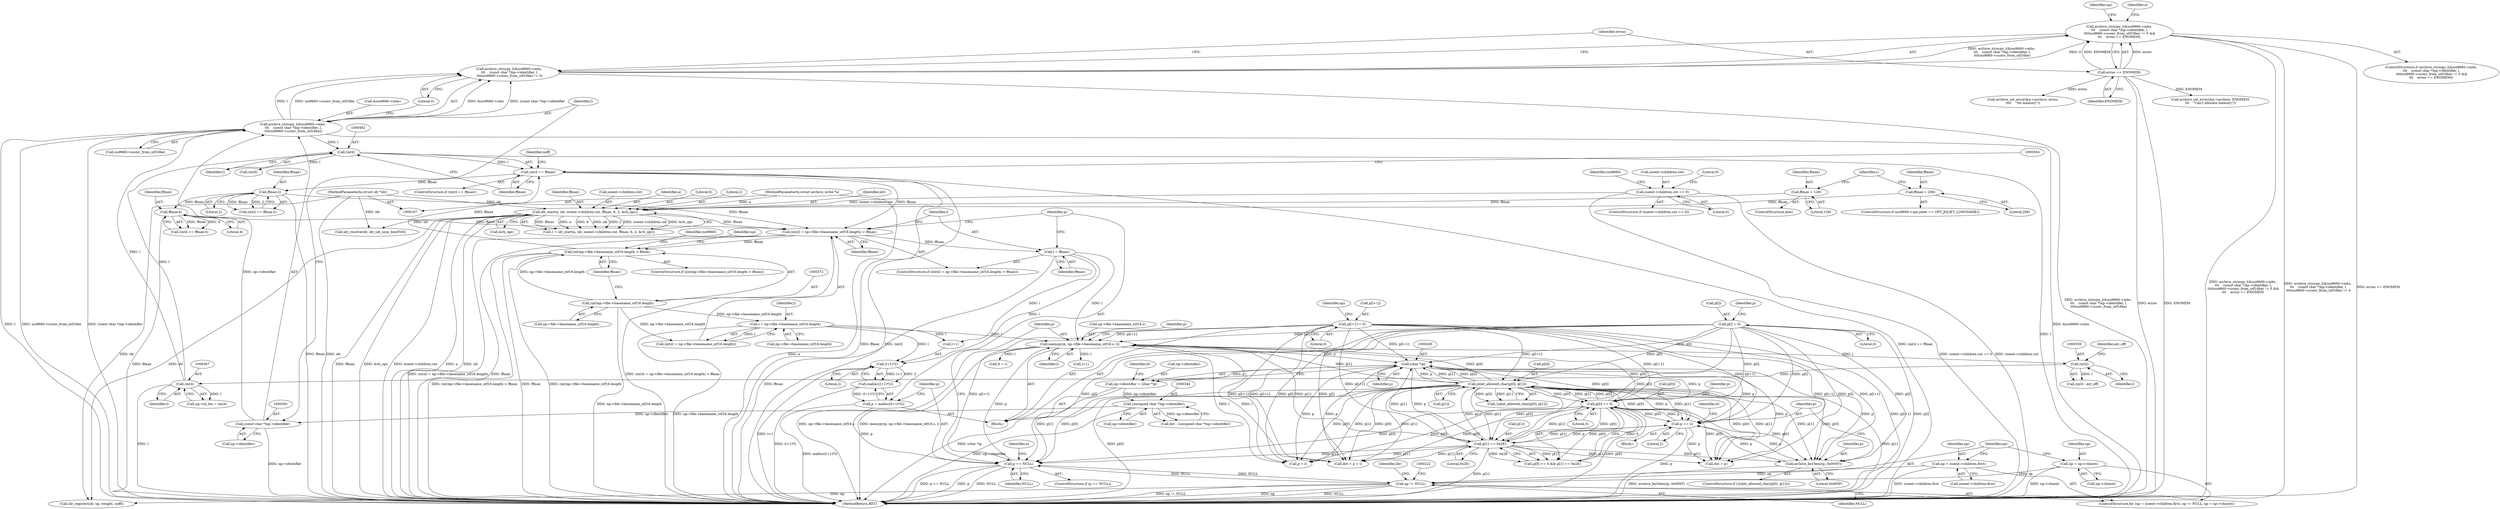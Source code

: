 digraph "1_libarchive_3014e198@API" {
"1000383" [label="(Call,archive_strncpy_l(&iso9660->mbs,\n \t\t\t    (const char *)np->identifier, l,\n \t\t\t\tiso9660->sconv_from_utf16be) != 0 &&\n\t\t\t    errno == ENOMEM)"];
"1000384" [label="(Call,archive_strncpy_l(&iso9660->mbs,\n \t\t\t    (const char *)np->identifier, l,\n \t\t\t\tiso9660->sconv_from_utf16be) != 0)"];
"1000385" [label="(Call,archive_strncpy_l(&iso9660->mbs,\n \t\t\t    (const char *)np->identifier, l,\n \t\t\t\tiso9660->sconv_from_utf16be))"];
"1000390" [label="(Call,(const char *)np->identifier)"];
"1000343" [label="(Call,(unsigned char *)np->identifier)"];
"1000280" [label="(Call,np->identifier = (char *)p)"];
"1000284" [label="(Call,(char *)p)"];
"1000258" [label="(Call,memcpy(p, np->file->basename_utf16.s, l))"];
"1000305" [label="(Call,joliet_allowed_char(p[0], p[1]))"];
"1000318" [label="(Call,p[0] == 0)"];
"1000331" [label="(Call,p += 2)"];
"1000268" [label="(Call,p[l] = 0)"];
"1000273" [label="(Call,p[l+1] = 0)"];
"1000323" [label="(Call,p[1] == 0x2E)"];
"1000312" [label="(Call,archive_be16enc(p, 0x005F))"];
"1000245" [label="(Call,p == NULL)"];
"1000236" [label="(Call,p = malloc((l+1)*2))"];
"1000238" [label="(Call,malloc((l+1)*2))"];
"1000239" [label="(Call,(l+1)*2)"];
"1000233" [label="(Call,l = ffmax)"];
"1000220" [label="(Call,(int)(l = np->file->basename_utf16.length) > ffmax)"];
"1000490" [label="(Call,(int)l == ffmax)"];
"1000491" [label="(Call,(int)l)"];
"1000366" [label="(Call,(int)l)"];
"1000358" [label="(Call,(int)l)"];
"1000370" [label="(Call,(int)np->file->basename_utf16.length > ffmax)"];
"1000371" [label="(Call,(int)np->file->basename_utf16.length)"];
"1000506" [label="(Call,ffmax-2)"];
"1000520" [label="(Call,ffmax-4)"];
"1000154" [label="(Call,idr_start(a, idr, isoent->children.cnt, ffmax, 6, 2, &rb_ops))"];
"1000108" [label="(MethodParameterIn,struct archive_write *a)"];
"1000110" [label="(MethodParameterIn,struct idr *idr)"];
"1000123" [label="(Call,isoent->children.cnt == 0)"];
"1000149" [label="(Call,ffmax = 128)"];
"1000145" [label="(Call,ffmax = 206)"];
"1000223" [label="(Call,l = np->file->basename_utf16.length)"];
"1000205" [label="(Call,np != NULL)"];
"1000208" [label="(Call,np = np->chnext)"];
"1000198" [label="(Call,np = isoent->children.first)"];
"1000400" [label="(Call,errno == ENOMEM)"];
"1000305" [label="(Call,joliet_allowed_char(p[0], p[1]))"];
"1000491" [label="(Call,(int)l)"];
"1000333" [label="(Literal,2)"];
"1000153" [label="(Identifier,r)"];
"1000235" [label="(Identifier,ffmax)"];
"1000358" [label="(Call,(int)l)"];
"1000236" [label="(Call,p = malloc((l+1)*2))"];
"1000493" [label="(Identifier,l)"];
"1000225" [label="(Call,np->file->basename_utf16.length)"];
"1000247" [label="(Identifier,NULL)"];
"1000496" [label="(Identifier,noff)"];
"1000506" [label="(Call,ffmax-2)"];
"1000360" [label="(Identifier,l)"];
"1000108" [label="(MethodParameterIn,struct archive_write *a)"];
"1000400" [label="(Call,errno == ENOMEM)"];
"1000154" [label="(Call,idr_start(a, idr, isoent->children.cnt, ffmax, 6, 2, &rb_ops))"];
"1000288" [label="(Identifier,lt)"];
"1000395" [label="(Identifier,l)"];
"1000234" [label="(Identifier,l)"];
"1000415" [label="(Identifier,np)"];
"1000131" [label="(Literal,0)"];
"1000240" [label="(Call,l+1)"];
"1000402" [label="(Identifier,ENOMEM)"];
"1000318" [label="(Call,p[0] == 0)"];
"1000268" [label="(Call,p[l] = 0)"];
"1000304" [label="(Call,!joliet_allowed_char(p[0], p[1]))"];
"1000232" [label="(Identifier,ffmax)"];
"1000522" [label="(Literal,4)"];
"1000281" [label="(Call,np->identifier)"];
"1000520" [label="(Call,ffmax-4)"];
"1000392" [label="(Call,np->identifier)"];
"1000494" [label="(Identifier,ffmax)"];
"1000145" [label="(Call,ffmax = 206)"];
"1000219" [label="(ControlStructure,if ((int)(l = np->file->basename_utf16.length) > ffmax))"];
"1000258" [label="(Call,memcpy(p, np->file->basename_utf16.s, l))"];
"1000269" [label="(Call,p[l])"];
"1000361" [label="(Identifier,ext_off)"];
"1000147" [label="(Literal,206)"];
"1000396" [label="(Call,iso9660->sconv_from_utf16be)"];
"1000345" [label="(Call,np->identifier)"];
"1000199" [label="(Identifier,np)"];
"1000357" [label="(Call,(int)l - ext_off)"];
"1000383" [label="(Call,archive_strncpy_l(&iso9660->mbs,\n \t\t\t    (const char *)np->identifier, l,\n \t\t\t\tiso9660->sconv_from_utf16be) != 0 &&\n\t\t\t    errno == ENOMEM)"];
"1000386" [label="(Call,&iso9660->mbs)"];
"1000233" [label="(Call,l = ffmax)"];
"1000272" [label="(Literal,0)"];
"1000156" [label="(Identifier,idr)"];
"1000542" [label="(MethodReturn,RET)"];
"1000110" [label="(MethodParameterIn,struct idr *idr)"];
"1000490" [label="(Call,(int)l == ffmax)"];
"1000208" [label="(Call,np = np->chnext)"];
"1000335" [label="(Identifier,lt)"];
"1000151" [label="(Literal,128)"];
"1000446" [label="(Identifier,np)"];
"1000249" [label="(Call,archive_set_error(&a->archive, ENOMEM,\n\t\t\t    \"Can't allocate memory\"))"];
"1000303" [label="(ControlStructure,if (!joliet_allowed_char(p[0], p[1])))"];
"1000366" [label="(Call,(int)l)"];
"1000314" [label="(Literal,0x005F)"];
"1000390" [label="(Call,(const char *)np->identifier)"];
"1000388" [label="(Identifier,iso9660)"];
"1000165" [label="(Call,&rb_ops)"];
"1000322" [label="(Literal,0)"];
"1000317" [label="(Call,p[0] == 0 && p[1] == 0x2E)"];
"1000324" [label="(Call,p[1])"];
"1000280" [label="(Call,np->identifier = (char *)p)"];
"1000270" [label="(Identifier,p)"];
"1000343" [label="(Call,(unsigned char *)np->identifier)"];
"1000332" [label="(Identifier,p)"];
"1000532" [label="(Call,idr_register(idr, np, weight, noff))"];
"1000273" [label="(Call,p[l+1] = 0)"];
"1000368" [label="(Identifier,l)"];
"1000309" [label="(Call,p[1])"];
"1000323" [label="(Call,p[1] == 0x2E)"];
"1000407" [label="(Identifier,a)"];
"1000205" [label="(Call,np != NULL)"];
"1000129" [label="(Literal,0)"];
"1000206" [label="(Identifier,np)"];
"1000284" [label="(Call,(char *)p)"];
"1000152" [label="(Call,r = idr_start(a, idr, isoent->children.cnt, ffmax, 6, 2, &rb_ops))"];
"1000370" [label="(Call,(int)np->file->basename_utf16.length > ffmax)"];
"1000221" [label="(Call,(int)(l = np->file->basename_utf16.length))"];
"1000502" [label="(Call,(int)l == ffmax-2)"];
"1000220" [label="(Call,(int)(l = np->file->basename_utf16.length) > ffmax)"];
"1000292" [label="(Call,p + l)"];
"1000259" [label="(Identifier,p)"];
"1000302" [label="(Block,)"];
"1000162" [label="(Identifier,ffmax)"];
"1000267" [label="(Identifier,l)"];
"1000245" [label="(Call,p == NULL)"];
"1000276" [label="(Call,l+1)"];
"1000237" [label="(Identifier,p)"];
"1000279" [label="(Literal,0)"];
"1000150" [label="(Identifier,ffmax)"];
"1000146" [label="(Identifier,ffmax)"];
"1000327" [label="(Literal,0x2E)"];
"1000385" [label="(Call,archive_strncpy_l(&iso9660->mbs,\n \t\t\t    (const char *)np->identifier, l,\n \t\t\t\tiso9660->sconv_from_utf16be))"];
"1000341" [label="(Call,dot - (unsigned char *)np->identifier)"];
"1000507" [label="(Identifier,ffmax)"];
"1000149" [label="(Call,ffmax = 128)"];
"1000207" [label="(Identifier,NULL)"];
"1000210" [label="(Call,np->chnext)"];
"1000401" [label="(Identifier,errno)"];
"1000325" [label="(Identifier,p)"];
"1000157" [label="(Call,isoent->children.cnt)"];
"1000224" [label="(Identifier,l)"];
"1000246" [label="(Identifier,p)"];
"1000239" [label="(Call,(l+1)*2)"];
"1000537" [label="(Call,idr_resolve(idr, idr_set_num_beutf16))"];
"1000275" [label="(Identifier,p)"];
"1000382" [label="(ControlStructure,if (archive_strncpy_l(&iso9660->mbs,\n \t\t\t    (const char *)np->identifier, l,\n \t\t\t\tiso9660->sconv_from_utf16be) != 0 &&\n\t\t\t    errno == ENOMEM))"];
"1000516" [label="(Call,(int)l == ffmax-4)"];
"1000238" [label="(Call,malloc((l+1)*2))"];
"1000282" [label="(Identifier,np)"];
"1000362" [label="(Call,np->id_len = (int)l)"];
"1000489" [label="(ControlStructure,if ((int)l == ffmax))"];
"1000243" [label="(Literal,2)"];
"1000155" [label="(Identifier,a)"];
"1000209" [label="(Identifier,np)"];
"1000290" [label="(Call,dot = p + l)"];
"1000373" [label="(Call,np->file->basename_utf16.length)"];
"1000133" [label="(Identifier,iso9660)"];
"1000404" [label="(Call,archive_set_error(&a->archive, errno,\n\t\t\t\t    \"No memory\"))"];
"1000380" [label="(Identifier,ffmax)"];
"1000148" [label="(ControlStructure,else)"];
"1000163" [label="(Literal,6)"];
"1000244" [label="(ControlStructure,if (p == NULL))"];
"1000521" [label="(Identifier,ffmax)"];
"1000312" [label="(Call,archive_be16enc(p, 0x005F))"];
"1000369" [label="(ControlStructure,if ((int)np->file->basename_utf16.length > ffmax))"];
"1000328" [label="(Call,dot = p)"];
"1000384" [label="(Call,archive_strncpy_l(&iso9660->mbs,\n \t\t\t    (const char *)np->identifier, l,\n \t\t\t\tiso9660->sconv_from_utf16be) != 0)"];
"1000213" [label="(Block,)"];
"1000137" [label="(ControlStructure,if (iso9660->opt.joliet == OPT_JOLIET_LONGNAME))"];
"1000252" [label="(Identifier,a)"];
"1000313" [label="(Identifier,p)"];
"1000508" [label="(Literal,2)"];
"1000399" [label="(Literal,0)"];
"1000503" [label="(Call,(int)l)"];
"1000371" [label="(Call,(int)np->file->basename_utf16.length)"];
"1000260" [label="(Call,np->file->basename_utf16.s)"];
"1000319" [label="(Call,p[0])"];
"1000223" [label="(Call,l = np->file->basename_utf16.length)"];
"1000164" [label="(Literal,2)"];
"1000331" [label="(Call,p += 2)"];
"1000274" [label="(Call,p[l+1])"];
"1000306" [label="(Call,p[0])"];
"1000538" [label="(Identifier,idr)"];
"1000123" [label="(Call,isoent->children.cnt == 0)"];
"1000287" [label="(Call,lt = l)"];
"1000197" [label="(ControlStructure,for (np = isoent->children.first; np != NULL; np = np->chnext))"];
"1000200" [label="(Call,isoent->children.first)"];
"1000124" [label="(Call,isoent->children.cnt)"];
"1000198" [label="(Call,np = isoent->children.first)"];
"1000286" [label="(Identifier,p)"];
"1000122" [label="(ControlStructure,if (isoent->children.cnt == 0))"];
"1000383" -> "1000382"  [label="AST: "];
"1000383" -> "1000384"  [label="CFG: "];
"1000383" -> "1000400"  [label="CFG: "];
"1000384" -> "1000383"  [label="AST: "];
"1000400" -> "1000383"  [label="AST: "];
"1000407" -> "1000383"  [label="CFG: "];
"1000415" -> "1000383"  [label="CFG: "];
"1000383" -> "1000542"  [label="DDG: archive_strncpy_l(&iso9660->mbs,\n \t\t\t    (const char *)np->identifier, l,\n \t\t\t\tiso9660->sconv_from_utf16be) != 0 &&\n\t\t\t    errno == ENOMEM"];
"1000383" -> "1000542"  [label="DDG: archive_strncpy_l(&iso9660->mbs,\n \t\t\t    (const char *)np->identifier, l,\n \t\t\t\tiso9660->sconv_from_utf16be) != 0"];
"1000383" -> "1000542"  [label="DDG: errno == ENOMEM"];
"1000384" -> "1000383"  [label="DDG: archive_strncpy_l(&iso9660->mbs,\n \t\t\t    (const char *)np->identifier, l,\n \t\t\t\tiso9660->sconv_from_utf16be)"];
"1000384" -> "1000383"  [label="DDG: 0"];
"1000400" -> "1000383"  [label="DDG: errno"];
"1000400" -> "1000383"  [label="DDG: ENOMEM"];
"1000384" -> "1000399"  [label="CFG: "];
"1000385" -> "1000384"  [label="AST: "];
"1000399" -> "1000384"  [label="AST: "];
"1000401" -> "1000384"  [label="CFG: "];
"1000384" -> "1000542"  [label="DDG: archive_strncpy_l(&iso9660->mbs,\n \t\t\t    (const char *)np->identifier, l,\n \t\t\t\tiso9660->sconv_from_utf16be)"];
"1000385" -> "1000384"  [label="DDG: &iso9660->mbs"];
"1000385" -> "1000384"  [label="DDG: (const char *)np->identifier"];
"1000385" -> "1000384"  [label="DDG: l"];
"1000385" -> "1000384"  [label="DDG: iso9660->sconv_from_utf16be"];
"1000385" -> "1000396"  [label="CFG: "];
"1000386" -> "1000385"  [label="AST: "];
"1000390" -> "1000385"  [label="AST: "];
"1000395" -> "1000385"  [label="AST: "];
"1000396" -> "1000385"  [label="AST: "];
"1000399" -> "1000385"  [label="CFG: "];
"1000385" -> "1000542"  [label="DDG: iso9660->sconv_from_utf16be"];
"1000385" -> "1000542"  [label="DDG: (const char *)np->identifier"];
"1000385" -> "1000542"  [label="DDG: &iso9660->mbs"];
"1000385" -> "1000542"  [label="DDG: l"];
"1000390" -> "1000385"  [label="DDG: np->identifier"];
"1000366" -> "1000385"  [label="DDG: l"];
"1000385" -> "1000491"  [label="DDG: l"];
"1000390" -> "1000392"  [label="CFG: "];
"1000391" -> "1000390"  [label="AST: "];
"1000392" -> "1000390"  [label="AST: "];
"1000395" -> "1000390"  [label="CFG: "];
"1000390" -> "1000542"  [label="DDG: np->identifier"];
"1000343" -> "1000390"  [label="DDG: np->identifier"];
"1000343" -> "1000341"  [label="AST: "];
"1000343" -> "1000345"  [label="CFG: "];
"1000344" -> "1000343"  [label="AST: "];
"1000345" -> "1000343"  [label="AST: "];
"1000341" -> "1000343"  [label="CFG: "];
"1000343" -> "1000542"  [label="DDG: np->identifier"];
"1000343" -> "1000341"  [label="DDG: np->identifier"];
"1000280" -> "1000343"  [label="DDG: np->identifier"];
"1000280" -> "1000213"  [label="AST: "];
"1000280" -> "1000284"  [label="CFG: "];
"1000281" -> "1000280"  [label="AST: "];
"1000284" -> "1000280"  [label="AST: "];
"1000288" -> "1000280"  [label="CFG: "];
"1000280" -> "1000542"  [label="DDG: (char *)p"];
"1000284" -> "1000280"  [label="DDG: p"];
"1000284" -> "1000286"  [label="CFG: "];
"1000285" -> "1000284"  [label="AST: "];
"1000286" -> "1000284"  [label="AST: "];
"1000258" -> "1000284"  [label="DDG: p"];
"1000305" -> "1000284"  [label="DDG: p[1]"];
"1000305" -> "1000284"  [label="DDG: p[0]"];
"1000318" -> "1000284"  [label="DDG: p[0]"];
"1000268" -> "1000284"  [label="DDG: p[l]"];
"1000273" -> "1000284"  [label="DDG: p[l+1]"];
"1000323" -> "1000284"  [label="DDG: p[1]"];
"1000284" -> "1000290"  [label="DDG: p"];
"1000284" -> "1000292"  [label="DDG: p"];
"1000284" -> "1000305"  [label="DDG: p"];
"1000284" -> "1000312"  [label="DDG: p"];
"1000284" -> "1000318"  [label="DDG: p"];
"1000284" -> "1000323"  [label="DDG: p"];
"1000284" -> "1000328"  [label="DDG: p"];
"1000284" -> "1000331"  [label="DDG: p"];
"1000258" -> "1000213"  [label="AST: "];
"1000258" -> "1000267"  [label="CFG: "];
"1000259" -> "1000258"  [label="AST: "];
"1000260" -> "1000258"  [label="AST: "];
"1000267" -> "1000258"  [label="AST: "];
"1000270" -> "1000258"  [label="CFG: "];
"1000258" -> "1000542"  [label="DDG: np->file->basename_utf16.s"];
"1000258" -> "1000542"  [label="DDG: memcpy(p, np->file->basename_utf16.s, l)"];
"1000305" -> "1000258"  [label="DDG: p[1]"];
"1000305" -> "1000258"  [label="DDG: p[0]"];
"1000318" -> "1000258"  [label="DDG: p[0]"];
"1000268" -> "1000258"  [label="DDG: p[l]"];
"1000273" -> "1000258"  [label="DDG: p[l+1]"];
"1000323" -> "1000258"  [label="DDG: p[1]"];
"1000245" -> "1000258"  [label="DDG: p"];
"1000233" -> "1000258"  [label="DDG: l"];
"1000223" -> "1000258"  [label="DDG: l"];
"1000258" -> "1000276"  [label="DDG: l"];
"1000258" -> "1000287"  [label="DDG: l"];
"1000258" -> "1000290"  [label="DDG: l"];
"1000258" -> "1000292"  [label="DDG: l"];
"1000258" -> "1000358"  [label="DDG: l"];
"1000305" -> "1000304"  [label="AST: "];
"1000305" -> "1000309"  [label="CFG: "];
"1000306" -> "1000305"  [label="AST: "];
"1000309" -> "1000305"  [label="AST: "];
"1000304" -> "1000305"  [label="CFG: "];
"1000305" -> "1000542"  [label="DDG: p[1]"];
"1000305" -> "1000542"  [label="DDG: p[0]"];
"1000305" -> "1000245"  [label="DDG: p[1]"];
"1000305" -> "1000245"  [label="DDG: p[0]"];
"1000305" -> "1000290"  [label="DDG: p[0]"];
"1000305" -> "1000290"  [label="DDG: p[1]"];
"1000305" -> "1000292"  [label="DDG: p[0]"];
"1000305" -> "1000292"  [label="DDG: p[1]"];
"1000305" -> "1000304"  [label="DDG: p[0]"];
"1000305" -> "1000304"  [label="DDG: p[1]"];
"1000318" -> "1000305"  [label="DDG: p[0]"];
"1000331" -> "1000305"  [label="DDG: p"];
"1000268" -> "1000305"  [label="DDG: p[l]"];
"1000273" -> "1000305"  [label="DDG: p[l+1]"];
"1000323" -> "1000305"  [label="DDG: p[1]"];
"1000305" -> "1000312"  [label="DDG: p[1]"];
"1000305" -> "1000312"  [label="DDG: p[0]"];
"1000305" -> "1000318"  [label="DDG: p[0]"];
"1000305" -> "1000318"  [label="DDG: p[1]"];
"1000305" -> "1000323"  [label="DDG: p[1]"];
"1000305" -> "1000323"  [label="DDG: p[0]"];
"1000305" -> "1000328"  [label="DDG: p[1]"];
"1000305" -> "1000328"  [label="DDG: p[0]"];
"1000305" -> "1000331"  [label="DDG: p[1]"];
"1000305" -> "1000331"  [label="DDG: p[0]"];
"1000318" -> "1000317"  [label="AST: "];
"1000318" -> "1000322"  [label="CFG: "];
"1000319" -> "1000318"  [label="AST: "];
"1000322" -> "1000318"  [label="AST: "];
"1000325" -> "1000318"  [label="CFG: "];
"1000317" -> "1000318"  [label="CFG: "];
"1000318" -> "1000542"  [label="DDG: p[0]"];
"1000318" -> "1000245"  [label="DDG: p[0]"];
"1000318" -> "1000290"  [label="DDG: p[0]"];
"1000318" -> "1000292"  [label="DDG: p[0]"];
"1000318" -> "1000312"  [label="DDG: p[0]"];
"1000318" -> "1000317"  [label="DDG: p[0]"];
"1000318" -> "1000317"  [label="DDG: 0"];
"1000331" -> "1000318"  [label="DDG: p"];
"1000268" -> "1000318"  [label="DDG: p[l]"];
"1000273" -> "1000318"  [label="DDG: p[l+1]"];
"1000323" -> "1000318"  [label="DDG: p[1]"];
"1000318" -> "1000323"  [label="DDG: p[0]"];
"1000318" -> "1000328"  [label="DDG: p[0]"];
"1000318" -> "1000331"  [label="DDG: p[0]"];
"1000331" -> "1000302"  [label="AST: "];
"1000331" -> "1000333"  [label="CFG: "];
"1000332" -> "1000331"  [label="AST: "];
"1000333" -> "1000331"  [label="AST: "];
"1000335" -> "1000331"  [label="CFG: "];
"1000331" -> "1000542"  [label="DDG: p"];
"1000331" -> "1000312"  [label="DDG: p"];
"1000331" -> "1000323"  [label="DDG: p"];
"1000331" -> "1000328"  [label="DDG: p"];
"1000268" -> "1000331"  [label="DDG: p[l]"];
"1000273" -> "1000331"  [label="DDG: p[l+1]"];
"1000323" -> "1000331"  [label="DDG: p[1]"];
"1000312" -> "1000331"  [label="DDG: p"];
"1000268" -> "1000213"  [label="AST: "];
"1000268" -> "1000272"  [label="CFG: "];
"1000269" -> "1000268"  [label="AST: "];
"1000272" -> "1000268"  [label="AST: "];
"1000275" -> "1000268"  [label="CFG: "];
"1000268" -> "1000542"  [label="DDG: p[l]"];
"1000268" -> "1000245"  [label="DDG: p[l]"];
"1000268" -> "1000290"  [label="DDG: p[l]"];
"1000268" -> "1000292"  [label="DDG: p[l]"];
"1000268" -> "1000312"  [label="DDG: p[l]"];
"1000268" -> "1000323"  [label="DDG: p[l]"];
"1000268" -> "1000328"  [label="DDG: p[l]"];
"1000273" -> "1000213"  [label="AST: "];
"1000273" -> "1000279"  [label="CFG: "];
"1000274" -> "1000273"  [label="AST: "];
"1000279" -> "1000273"  [label="AST: "];
"1000282" -> "1000273"  [label="CFG: "];
"1000273" -> "1000542"  [label="DDG: p[l+1]"];
"1000273" -> "1000245"  [label="DDG: p[l+1]"];
"1000273" -> "1000290"  [label="DDG: p[l+1]"];
"1000273" -> "1000292"  [label="DDG: p[l+1]"];
"1000273" -> "1000312"  [label="DDG: p[l+1]"];
"1000273" -> "1000323"  [label="DDG: p[l+1]"];
"1000273" -> "1000328"  [label="DDG: p[l+1]"];
"1000323" -> "1000317"  [label="AST: "];
"1000323" -> "1000327"  [label="CFG: "];
"1000324" -> "1000323"  [label="AST: "];
"1000327" -> "1000323"  [label="AST: "];
"1000317" -> "1000323"  [label="CFG: "];
"1000323" -> "1000542"  [label="DDG: p[1]"];
"1000323" -> "1000245"  [label="DDG: p[1]"];
"1000323" -> "1000290"  [label="DDG: p[1]"];
"1000323" -> "1000292"  [label="DDG: p[1]"];
"1000323" -> "1000312"  [label="DDG: p[1]"];
"1000323" -> "1000317"  [label="DDG: p[1]"];
"1000323" -> "1000317"  [label="DDG: 0x2E"];
"1000323" -> "1000328"  [label="DDG: p[1]"];
"1000312" -> "1000303"  [label="AST: "];
"1000312" -> "1000314"  [label="CFG: "];
"1000313" -> "1000312"  [label="AST: "];
"1000314" -> "1000312"  [label="AST: "];
"1000332" -> "1000312"  [label="CFG: "];
"1000312" -> "1000542"  [label="DDG: archive_be16enc(p, 0x005F)"];
"1000245" -> "1000244"  [label="AST: "];
"1000245" -> "1000247"  [label="CFG: "];
"1000246" -> "1000245"  [label="AST: "];
"1000247" -> "1000245"  [label="AST: "];
"1000252" -> "1000245"  [label="CFG: "];
"1000259" -> "1000245"  [label="CFG: "];
"1000245" -> "1000542"  [label="DDG: p == NULL"];
"1000245" -> "1000542"  [label="DDG: p"];
"1000245" -> "1000542"  [label="DDG: NULL"];
"1000245" -> "1000205"  [label="DDG: NULL"];
"1000236" -> "1000245"  [label="DDG: p"];
"1000205" -> "1000245"  [label="DDG: NULL"];
"1000236" -> "1000213"  [label="AST: "];
"1000236" -> "1000238"  [label="CFG: "];
"1000237" -> "1000236"  [label="AST: "];
"1000238" -> "1000236"  [label="AST: "];
"1000246" -> "1000236"  [label="CFG: "];
"1000236" -> "1000542"  [label="DDG: malloc((l+1)*2)"];
"1000238" -> "1000236"  [label="DDG: (l+1)*2"];
"1000238" -> "1000239"  [label="CFG: "];
"1000239" -> "1000238"  [label="AST: "];
"1000238" -> "1000542"  [label="DDG: (l+1)*2"];
"1000239" -> "1000238"  [label="DDG: l+1"];
"1000239" -> "1000238"  [label="DDG: 2"];
"1000239" -> "1000243"  [label="CFG: "];
"1000240" -> "1000239"  [label="AST: "];
"1000243" -> "1000239"  [label="AST: "];
"1000239" -> "1000542"  [label="DDG: l+1"];
"1000233" -> "1000239"  [label="DDG: l"];
"1000223" -> "1000239"  [label="DDG: l"];
"1000233" -> "1000219"  [label="AST: "];
"1000233" -> "1000235"  [label="CFG: "];
"1000234" -> "1000233"  [label="AST: "];
"1000235" -> "1000233"  [label="AST: "];
"1000237" -> "1000233"  [label="CFG: "];
"1000233" -> "1000542"  [label="DDG: ffmax"];
"1000220" -> "1000233"  [label="DDG: ffmax"];
"1000233" -> "1000240"  [label="DDG: l"];
"1000220" -> "1000219"  [label="AST: "];
"1000220" -> "1000232"  [label="CFG: "];
"1000221" -> "1000220"  [label="AST: "];
"1000232" -> "1000220"  [label="AST: "];
"1000234" -> "1000220"  [label="CFG: "];
"1000237" -> "1000220"  [label="CFG: "];
"1000220" -> "1000542"  [label="DDG: (int)(l = np->file->basename_utf16.length)"];
"1000220" -> "1000542"  [label="DDG: ffmax"];
"1000220" -> "1000542"  [label="DDG: (int)(l = np->file->basename_utf16.length) > ffmax"];
"1000490" -> "1000220"  [label="DDG: ffmax"];
"1000506" -> "1000220"  [label="DDG: ffmax"];
"1000520" -> "1000220"  [label="DDG: ffmax"];
"1000154" -> "1000220"  [label="DDG: ffmax"];
"1000220" -> "1000370"  [label="DDG: ffmax"];
"1000490" -> "1000489"  [label="AST: "];
"1000490" -> "1000494"  [label="CFG: "];
"1000491" -> "1000490"  [label="AST: "];
"1000494" -> "1000490"  [label="AST: "];
"1000496" -> "1000490"  [label="CFG: "];
"1000504" -> "1000490"  [label="CFG: "];
"1000490" -> "1000542"  [label="DDG: ffmax"];
"1000490" -> "1000542"  [label="DDG: (int)l"];
"1000490" -> "1000542"  [label="DDG: (int)l == ffmax"];
"1000491" -> "1000490"  [label="DDG: l"];
"1000370" -> "1000490"  [label="DDG: ffmax"];
"1000490" -> "1000506"  [label="DDG: ffmax"];
"1000491" -> "1000493"  [label="CFG: "];
"1000492" -> "1000491"  [label="AST: "];
"1000493" -> "1000491"  [label="AST: "];
"1000494" -> "1000491"  [label="CFG: "];
"1000491" -> "1000542"  [label="DDG: l"];
"1000366" -> "1000491"  [label="DDG: l"];
"1000491" -> "1000503"  [label="DDG: l"];
"1000366" -> "1000362"  [label="AST: "];
"1000366" -> "1000368"  [label="CFG: "];
"1000367" -> "1000366"  [label="AST: "];
"1000368" -> "1000366"  [label="AST: "];
"1000362" -> "1000366"  [label="CFG: "];
"1000366" -> "1000542"  [label="DDG: l"];
"1000366" -> "1000362"  [label="DDG: l"];
"1000358" -> "1000366"  [label="DDG: l"];
"1000358" -> "1000357"  [label="AST: "];
"1000358" -> "1000360"  [label="CFG: "];
"1000359" -> "1000358"  [label="AST: "];
"1000360" -> "1000358"  [label="AST: "];
"1000361" -> "1000358"  [label="CFG: "];
"1000358" -> "1000357"  [label="DDG: l"];
"1000370" -> "1000369"  [label="AST: "];
"1000370" -> "1000380"  [label="CFG: "];
"1000371" -> "1000370"  [label="AST: "];
"1000380" -> "1000370"  [label="AST: "];
"1000388" -> "1000370"  [label="CFG: "];
"1000446" -> "1000370"  [label="CFG: "];
"1000370" -> "1000542"  [label="DDG: (int)np->file->basename_utf16.length > ffmax"];
"1000370" -> "1000542"  [label="DDG: ffmax"];
"1000370" -> "1000542"  [label="DDG: (int)np->file->basename_utf16.length"];
"1000371" -> "1000370"  [label="DDG: np->file->basename_utf16.length"];
"1000371" -> "1000373"  [label="CFG: "];
"1000372" -> "1000371"  [label="AST: "];
"1000373" -> "1000371"  [label="AST: "];
"1000380" -> "1000371"  [label="CFG: "];
"1000371" -> "1000542"  [label="DDG: np->file->basename_utf16.length"];
"1000371" -> "1000221"  [label="DDG: np->file->basename_utf16.length"];
"1000371" -> "1000223"  [label="DDG: np->file->basename_utf16.length"];
"1000506" -> "1000502"  [label="AST: "];
"1000506" -> "1000508"  [label="CFG: "];
"1000507" -> "1000506"  [label="AST: "];
"1000508" -> "1000506"  [label="AST: "];
"1000502" -> "1000506"  [label="CFG: "];
"1000506" -> "1000542"  [label="DDG: ffmax"];
"1000506" -> "1000502"  [label="DDG: ffmax"];
"1000506" -> "1000502"  [label="DDG: 2"];
"1000506" -> "1000520"  [label="DDG: ffmax"];
"1000520" -> "1000516"  [label="AST: "];
"1000520" -> "1000522"  [label="CFG: "];
"1000521" -> "1000520"  [label="AST: "];
"1000522" -> "1000520"  [label="AST: "];
"1000516" -> "1000520"  [label="CFG: "];
"1000520" -> "1000542"  [label="DDG: ffmax"];
"1000520" -> "1000516"  [label="DDG: ffmax"];
"1000520" -> "1000516"  [label="DDG: 4"];
"1000154" -> "1000152"  [label="AST: "];
"1000154" -> "1000165"  [label="CFG: "];
"1000155" -> "1000154"  [label="AST: "];
"1000156" -> "1000154"  [label="AST: "];
"1000157" -> "1000154"  [label="AST: "];
"1000162" -> "1000154"  [label="AST: "];
"1000163" -> "1000154"  [label="AST: "];
"1000164" -> "1000154"  [label="AST: "];
"1000165" -> "1000154"  [label="AST: "];
"1000152" -> "1000154"  [label="CFG: "];
"1000154" -> "1000542"  [label="DDG: isoent->children.cnt"];
"1000154" -> "1000542"  [label="DDG: a"];
"1000154" -> "1000542"  [label="DDG: idr"];
"1000154" -> "1000542"  [label="DDG: ffmax"];
"1000154" -> "1000542"  [label="DDG: &rb_ops"];
"1000154" -> "1000152"  [label="DDG: ffmax"];
"1000154" -> "1000152"  [label="DDG: a"];
"1000154" -> "1000152"  [label="DDG: 6"];
"1000154" -> "1000152"  [label="DDG: idr"];
"1000154" -> "1000152"  [label="DDG: 2"];
"1000154" -> "1000152"  [label="DDG: isoent->children.cnt"];
"1000154" -> "1000152"  [label="DDG: &rb_ops"];
"1000108" -> "1000154"  [label="DDG: a"];
"1000110" -> "1000154"  [label="DDG: idr"];
"1000123" -> "1000154"  [label="DDG: isoent->children.cnt"];
"1000149" -> "1000154"  [label="DDG: ffmax"];
"1000145" -> "1000154"  [label="DDG: ffmax"];
"1000154" -> "1000532"  [label="DDG: idr"];
"1000154" -> "1000537"  [label="DDG: idr"];
"1000108" -> "1000107"  [label="AST: "];
"1000108" -> "1000542"  [label="DDG: a"];
"1000110" -> "1000107"  [label="AST: "];
"1000110" -> "1000542"  [label="DDG: idr"];
"1000110" -> "1000532"  [label="DDG: idr"];
"1000110" -> "1000537"  [label="DDG: idr"];
"1000123" -> "1000122"  [label="AST: "];
"1000123" -> "1000129"  [label="CFG: "];
"1000124" -> "1000123"  [label="AST: "];
"1000129" -> "1000123"  [label="AST: "];
"1000131" -> "1000123"  [label="CFG: "];
"1000133" -> "1000123"  [label="CFG: "];
"1000123" -> "1000542"  [label="DDG: isoent->children.cnt == 0"];
"1000123" -> "1000542"  [label="DDG: isoent->children.cnt"];
"1000149" -> "1000148"  [label="AST: "];
"1000149" -> "1000151"  [label="CFG: "];
"1000150" -> "1000149"  [label="AST: "];
"1000151" -> "1000149"  [label="AST: "];
"1000153" -> "1000149"  [label="CFG: "];
"1000145" -> "1000137"  [label="AST: "];
"1000145" -> "1000147"  [label="CFG: "];
"1000146" -> "1000145"  [label="AST: "];
"1000147" -> "1000145"  [label="AST: "];
"1000153" -> "1000145"  [label="CFG: "];
"1000223" -> "1000221"  [label="AST: "];
"1000223" -> "1000225"  [label="CFG: "];
"1000224" -> "1000223"  [label="AST: "];
"1000225" -> "1000223"  [label="AST: "];
"1000221" -> "1000223"  [label="CFG: "];
"1000223" -> "1000542"  [label="DDG: np->file->basename_utf16.length"];
"1000223" -> "1000221"  [label="DDG: l"];
"1000223" -> "1000240"  [label="DDG: l"];
"1000205" -> "1000197"  [label="AST: "];
"1000205" -> "1000207"  [label="CFG: "];
"1000206" -> "1000205"  [label="AST: "];
"1000207" -> "1000205"  [label="AST: "];
"1000222" -> "1000205"  [label="CFG: "];
"1000538" -> "1000205"  [label="CFG: "];
"1000205" -> "1000542"  [label="DDG: np"];
"1000205" -> "1000542"  [label="DDG: NULL"];
"1000205" -> "1000542"  [label="DDG: np != NULL"];
"1000208" -> "1000205"  [label="DDG: np"];
"1000198" -> "1000205"  [label="DDG: np"];
"1000205" -> "1000532"  [label="DDG: np"];
"1000208" -> "1000197"  [label="AST: "];
"1000208" -> "1000210"  [label="CFG: "];
"1000209" -> "1000208"  [label="AST: "];
"1000210" -> "1000208"  [label="AST: "];
"1000206" -> "1000208"  [label="CFG: "];
"1000208" -> "1000542"  [label="DDG: np->chnext"];
"1000198" -> "1000197"  [label="AST: "];
"1000198" -> "1000200"  [label="CFG: "];
"1000199" -> "1000198"  [label="AST: "];
"1000200" -> "1000198"  [label="AST: "];
"1000206" -> "1000198"  [label="CFG: "];
"1000198" -> "1000542"  [label="DDG: isoent->children.first"];
"1000400" -> "1000402"  [label="CFG: "];
"1000401" -> "1000400"  [label="AST: "];
"1000402" -> "1000400"  [label="AST: "];
"1000400" -> "1000542"  [label="DDG: errno"];
"1000400" -> "1000542"  [label="DDG: ENOMEM"];
"1000400" -> "1000249"  [label="DDG: ENOMEM"];
"1000400" -> "1000404"  [label="DDG: errno"];
}
